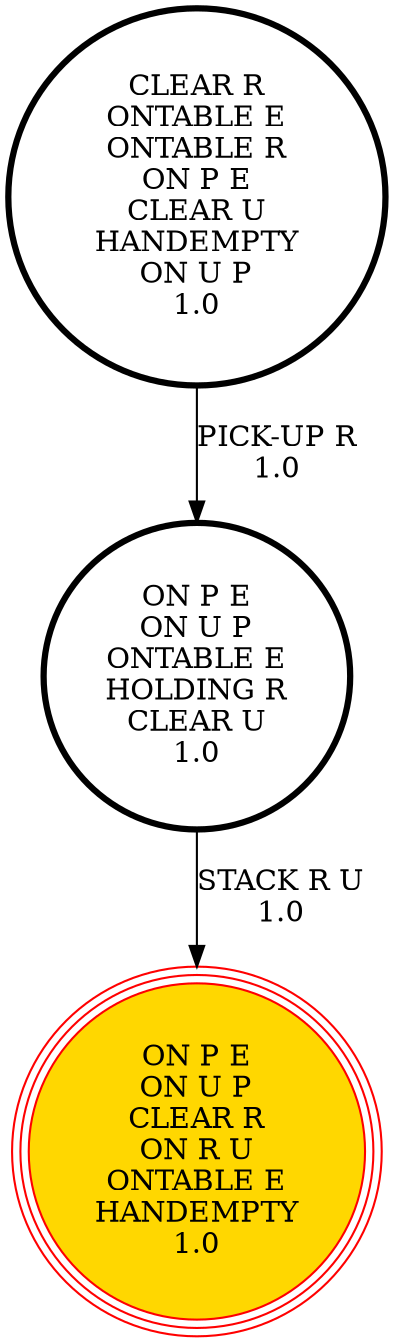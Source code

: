 digraph {
"ON P E\nON U P\nONTABLE E\nHOLDING R\nCLEAR U\n1.0\n" -> "ON P E\nON U P\nCLEAR R\nON R U\nONTABLE E\nHANDEMPTY\n1.0\n"[label="STACK R U\n1.0\n"];
"CLEAR R\nONTABLE E\nONTABLE R\nON P E\nCLEAR U\nHANDEMPTY\nON U P\n1.0\n" -> "ON P E\nON U P\nONTABLE E\nHOLDING R\nCLEAR U\n1.0\n"[label="PICK-UP R\n1.0\n"];
"ON P E\nON U P\nCLEAR R\nON R U\nONTABLE E\nHANDEMPTY\n1.0\n" [shape=circle, style=filled color=red, fillcolor=gold, peripheries=3];
"ON P E\nON U P\nCLEAR R\nON R U\nONTABLE E\nHANDEMPTY\n1.0\n" [shape=circle, style=filled color=red, fillcolor=gold, peripheries=3];
"CLEAR R\nONTABLE E\nONTABLE R\nON P E\nCLEAR U\nHANDEMPTY\nON U P\n1.0\n" [shape=circle, penwidth=3];
"ON P E\nON U P\nONTABLE E\nHOLDING R\nCLEAR U\n1.0\n" [shape=circle, penwidth=3];
}
